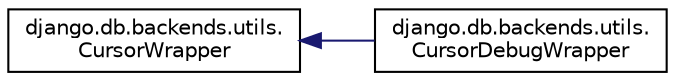 digraph "Graphical Class Hierarchy"
{
 // LATEX_PDF_SIZE
  edge [fontname="Helvetica",fontsize="10",labelfontname="Helvetica",labelfontsize="10"];
  node [fontname="Helvetica",fontsize="10",shape=record];
  rankdir="LR";
  Node0 [label="django.db.backends.utils.\lCursorWrapper",height=0.2,width=0.4,color="black", fillcolor="white", style="filled",URL="$classdjango_1_1db_1_1backends_1_1utils_1_1_cursor_wrapper.html",tooltip=" "];
  Node0 -> Node1 [dir="back",color="midnightblue",fontsize="10",style="solid",fontname="Helvetica"];
  Node1 [label="django.db.backends.utils.\lCursorDebugWrapper",height=0.2,width=0.4,color="black", fillcolor="white", style="filled",URL="$classdjango_1_1db_1_1backends_1_1utils_1_1_cursor_debug_wrapper.html",tooltip=" "];
}

